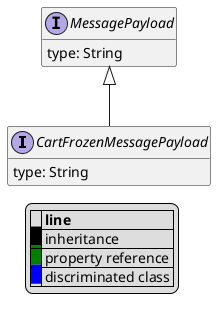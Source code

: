 @startuml

hide empty fields
hide empty methods
legend
|= |= line |
|<back:black>   </back>| inheritance |
|<back:green>   </back>| property reference |
|<back:blue>   </back>| discriminated class |
endlegend
interface CartFrozenMessagePayload [[CartFrozenMessagePayload.svg]] extends MessagePayload {
    type: String
}
interface MessagePayload [[MessagePayload.svg]]  {
    type: String
}





@enduml
